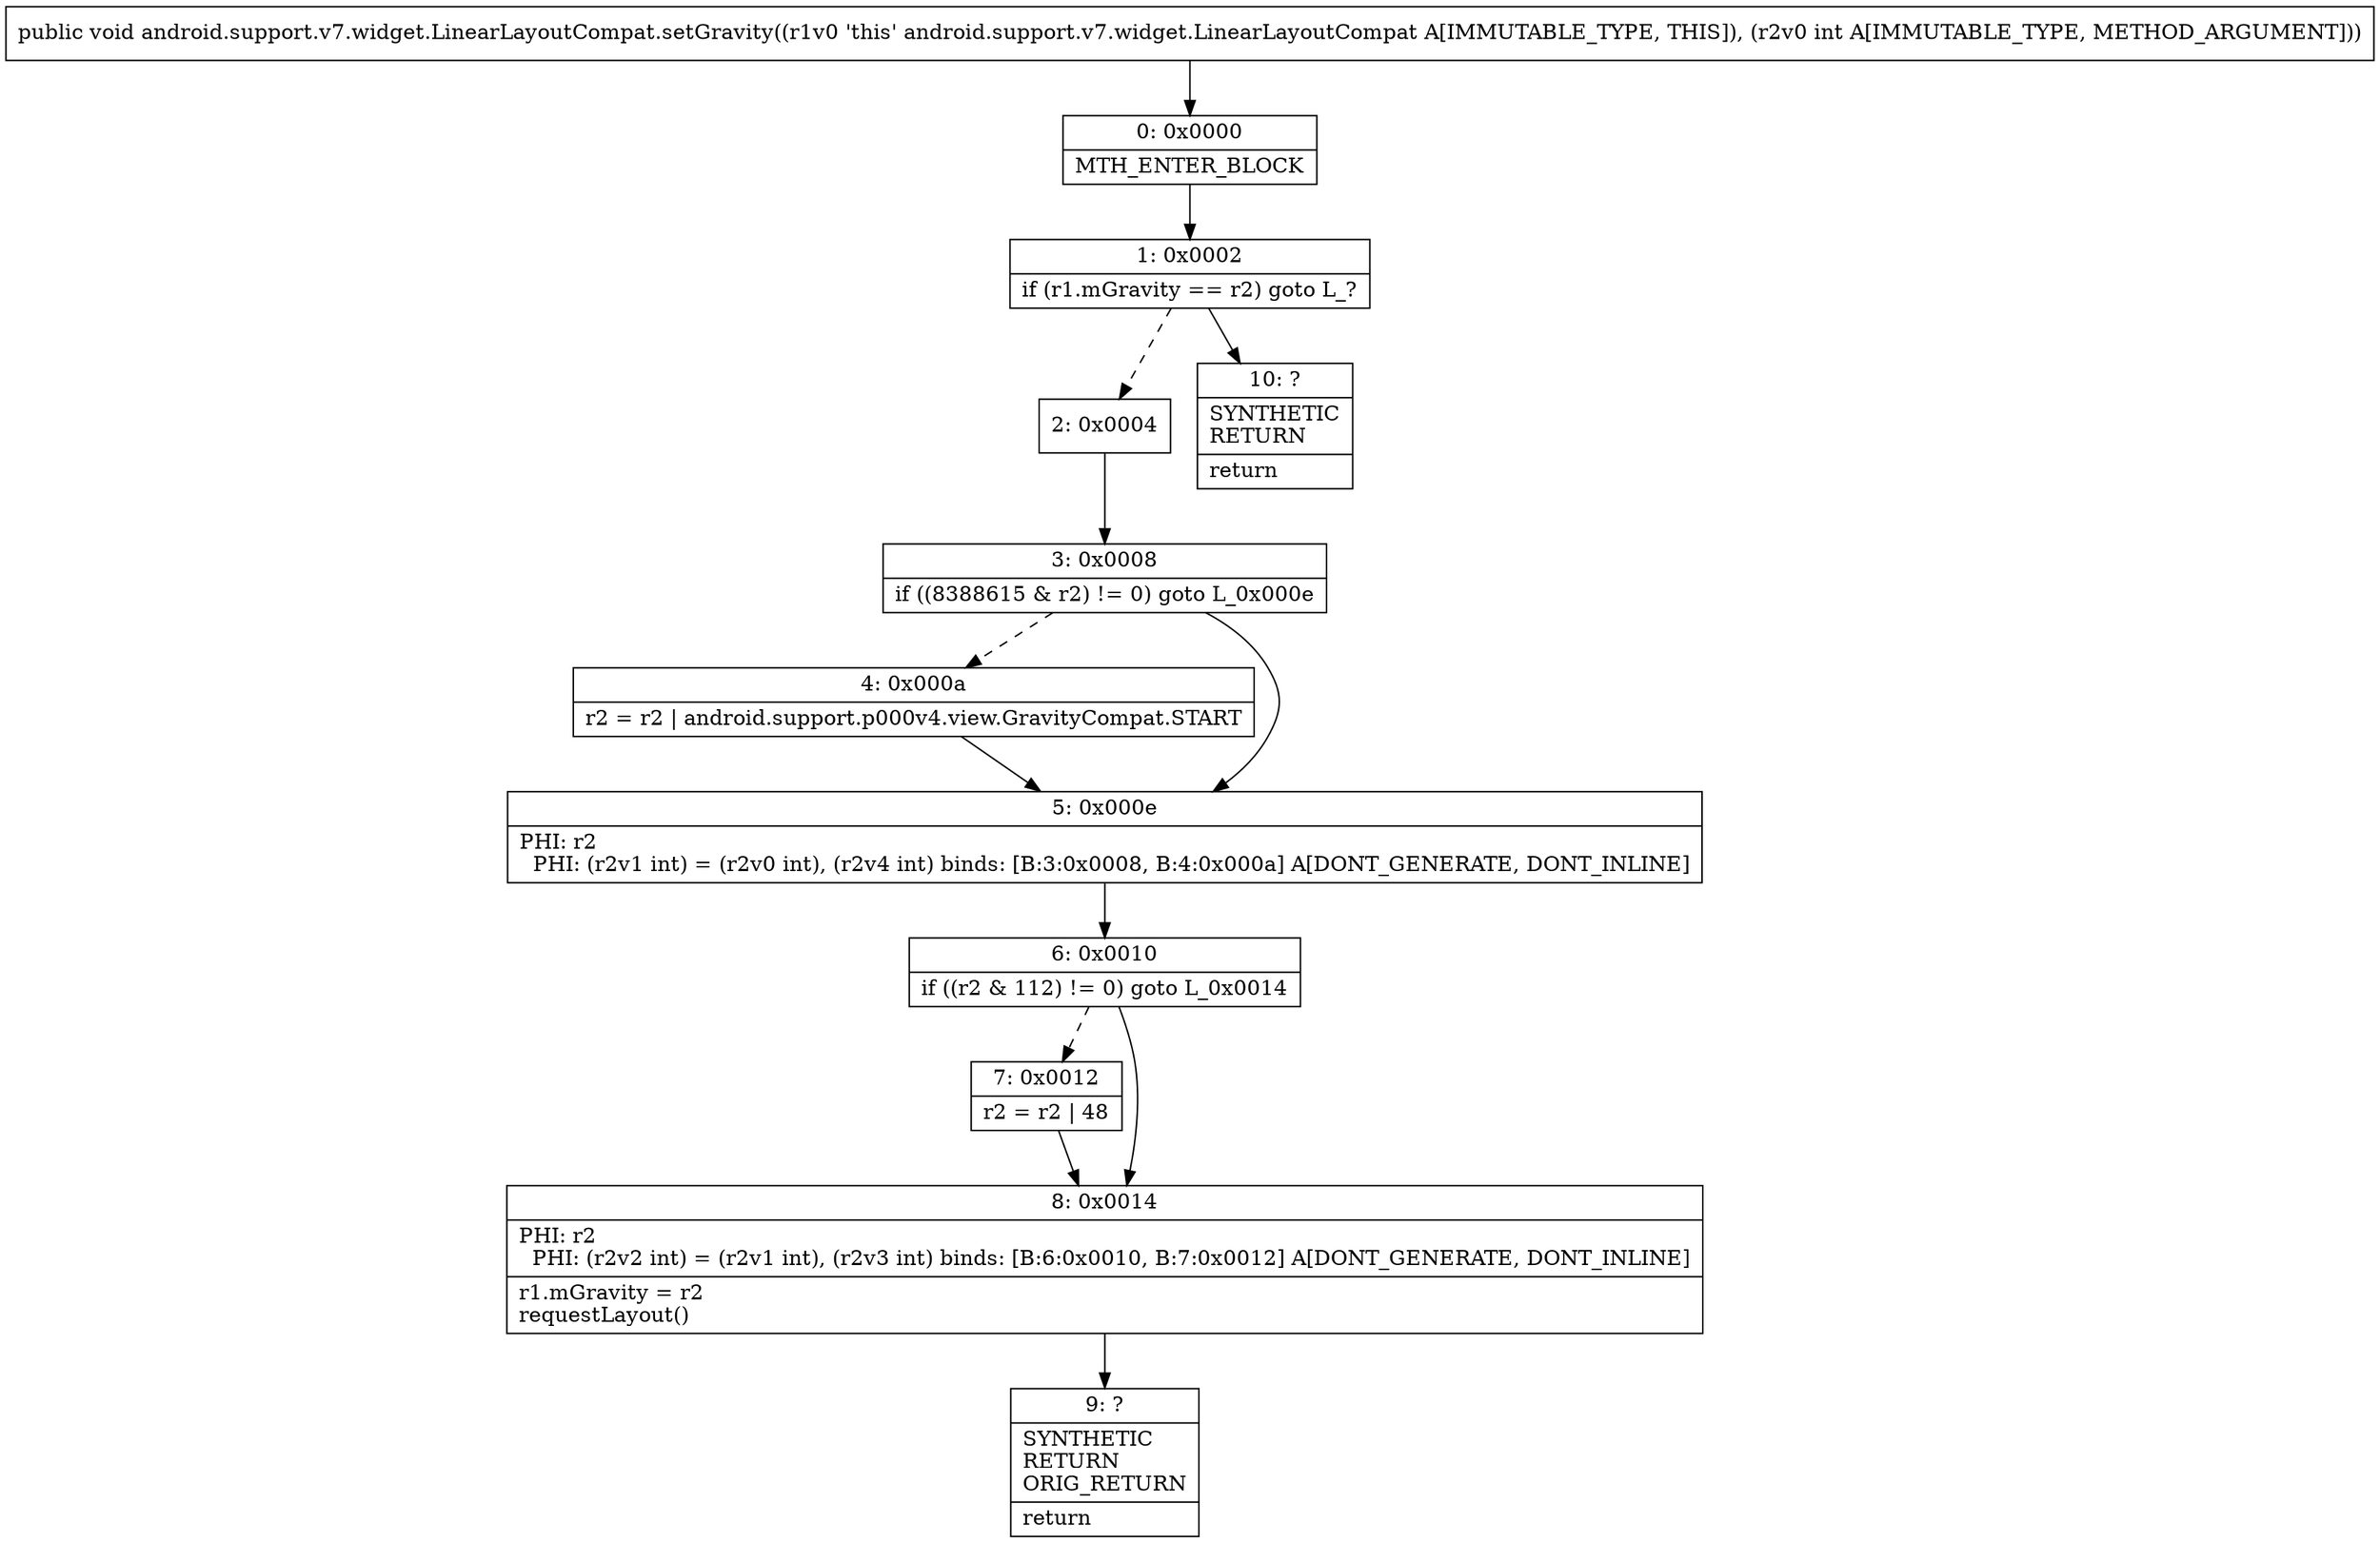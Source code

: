 digraph "CFG forandroid.support.v7.widget.LinearLayoutCompat.setGravity(I)V" {
Node_0 [shape=record,label="{0\:\ 0x0000|MTH_ENTER_BLOCK\l}"];
Node_1 [shape=record,label="{1\:\ 0x0002|if (r1.mGravity == r2) goto L_?\l}"];
Node_2 [shape=record,label="{2\:\ 0x0004}"];
Node_3 [shape=record,label="{3\:\ 0x0008|if ((8388615 & r2) != 0) goto L_0x000e\l}"];
Node_4 [shape=record,label="{4\:\ 0x000a|r2 = r2 \| android.support.p000v4.view.GravityCompat.START\l}"];
Node_5 [shape=record,label="{5\:\ 0x000e|PHI: r2 \l  PHI: (r2v1 int) = (r2v0 int), (r2v4 int) binds: [B:3:0x0008, B:4:0x000a] A[DONT_GENERATE, DONT_INLINE]\l}"];
Node_6 [shape=record,label="{6\:\ 0x0010|if ((r2 & 112) != 0) goto L_0x0014\l}"];
Node_7 [shape=record,label="{7\:\ 0x0012|r2 = r2 \| 48\l}"];
Node_8 [shape=record,label="{8\:\ 0x0014|PHI: r2 \l  PHI: (r2v2 int) = (r2v1 int), (r2v3 int) binds: [B:6:0x0010, B:7:0x0012] A[DONT_GENERATE, DONT_INLINE]\l|r1.mGravity = r2\lrequestLayout()\l}"];
Node_9 [shape=record,label="{9\:\ ?|SYNTHETIC\lRETURN\lORIG_RETURN\l|return\l}"];
Node_10 [shape=record,label="{10\:\ ?|SYNTHETIC\lRETURN\l|return\l}"];
MethodNode[shape=record,label="{public void android.support.v7.widget.LinearLayoutCompat.setGravity((r1v0 'this' android.support.v7.widget.LinearLayoutCompat A[IMMUTABLE_TYPE, THIS]), (r2v0 int A[IMMUTABLE_TYPE, METHOD_ARGUMENT])) }"];
MethodNode -> Node_0;
Node_0 -> Node_1;
Node_1 -> Node_2[style=dashed];
Node_1 -> Node_10;
Node_2 -> Node_3;
Node_3 -> Node_4[style=dashed];
Node_3 -> Node_5;
Node_4 -> Node_5;
Node_5 -> Node_6;
Node_6 -> Node_7[style=dashed];
Node_6 -> Node_8;
Node_7 -> Node_8;
Node_8 -> Node_9;
}


